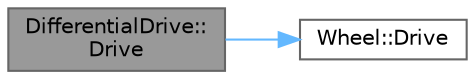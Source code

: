 digraph "DifferentialDrive::Drive"
{
 // LATEX_PDF_SIZE
  bgcolor="transparent";
  edge [fontname=Helvetica,fontsize=10,labelfontname=Helvetica,labelfontsize=10];
  node [fontname=Helvetica,fontsize=10,shape=box,height=0.2,width=0.4];
  rankdir="LR";
  Node1 [id="Node000001",label="DifferentialDrive::\lDrive",height=0.2,width=0.4,color="gray40", fillcolor="grey60", style="filled", fontcolor="black",tooltip="Forward Kinematics."];
  Node1 -> Node2 [id="edge1_Node000001_Node000002",color="steelblue1",style="solid",tooltip=" "];
  Node2 [id="Node000002",label="Wheel::Drive",height=0.2,width=0.4,color="grey40", fillcolor="white", style="filled",URL="$class_wheel.html#ade90ba0b91db0d8247a7b0d649f3a5e9",tooltip=" "];
}
